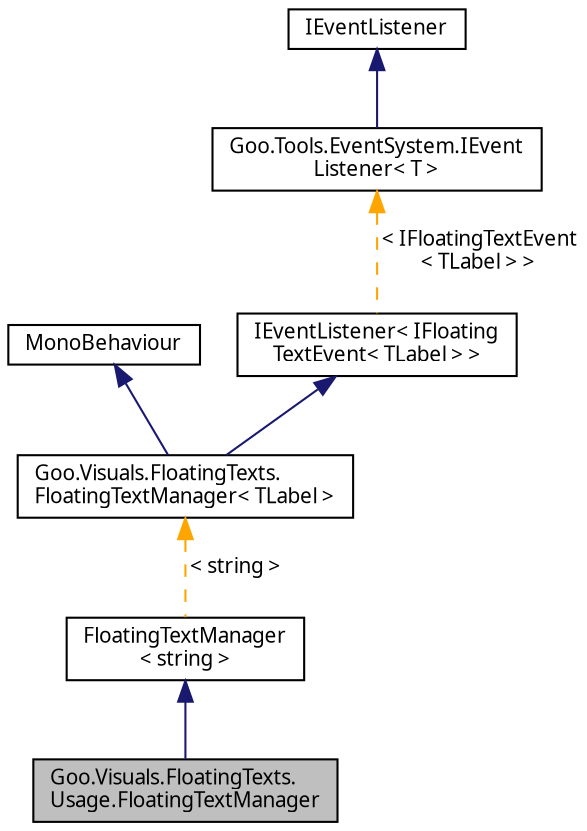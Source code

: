 digraph "Goo.Visuals.FloatingTexts.Usage.FloatingTextManager"
{
 // LATEX_PDF_SIZE
  edge [fontname="Calibrii",fontsize="10",labelfontname="Calibrii",labelfontsize="10"];
  node [fontname="Calibrii",fontsize="10",shape=record];
  Node1 [label="Goo.Visuals.FloatingTexts.\lUsage.FloatingTextManager",height=0.2,width=0.4,color="black", fillcolor="grey75", style="filled", fontcolor="black",tooltip=" "];
  Node2 -> Node1 [dir="back",color="midnightblue",fontsize="10",style="solid",fontname="Calibrii"];
  Node2 [label="FloatingTextManager\l\< string \>",height=0.2,width=0.4,color="black", fillcolor="white", style="filled",URL="$d7/d2f/classGoo_1_1Visuals_1_1FloatingTexts_1_1FloatingTextManager.html",tooltip=" "];
  Node3 -> Node2 [dir="back",color="orange",fontsize="10",style="dashed",label=" \< string \>" ,fontname="Calibrii"];
  Node3 [label="Goo.Visuals.FloatingTexts.\lFloatingTextManager\< TLabel \>",height=0.2,width=0.4,color="black", fillcolor="white", style="filled",URL="$d7/d2f/classGoo_1_1Visuals_1_1FloatingTexts_1_1FloatingTextManager.html",tooltip=" "];
  Node4 -> Node3 [dir="back",color="midnightblue",fontsize="10",style="solid",fontname="Calibrii"];
  Node4 [label="MonoBehaviour",height=0.2,width=0.4,color="black", fillcolor="white", style="filled",tooltip=" "];
  Node5 -> Node3 [dir="back",color="midnightblue",fontsize="10",style="solid",fontname="Calibrii"];
  Node5 [label="IEventListener\< IFloating\lTextEvent\< TLabel \> \>",height=0.2,width=0.4,color="black", fillcolor="white", style="filled",URL="$dd/d13/interfaceGoo_1_1Tools_1_1EventSystem_1_1IEventListener.html",tooltip=" "];
  Node6 -> Node5 [dir="back",color="orange",fontsize="10",style="dashed",label=" \< IFloatingTextEvent\l\< TLabel \> \>" ,fontname="Calibrii"];
  Node6 [label="Goo.Tools.EventSystem.IEvent\lListener\< T \>",height=0.2,width=0.4,color="black", fillcolor="white", style="filled",URL="$dd/d13/interfaceGoo_1_1Tools_1_1EventSystem_1_1IEventListener.html",tooltip=" "];
  Node7 -> Node6 [dir="back",color="midnightblue",fontsize="10",style="solid",fontname="Calibrii"];
  Node7 [label="IEventListener",height=0.2,width=0.4,color="black", fillcolor="white", style="filled",tooltip=" "];
}
